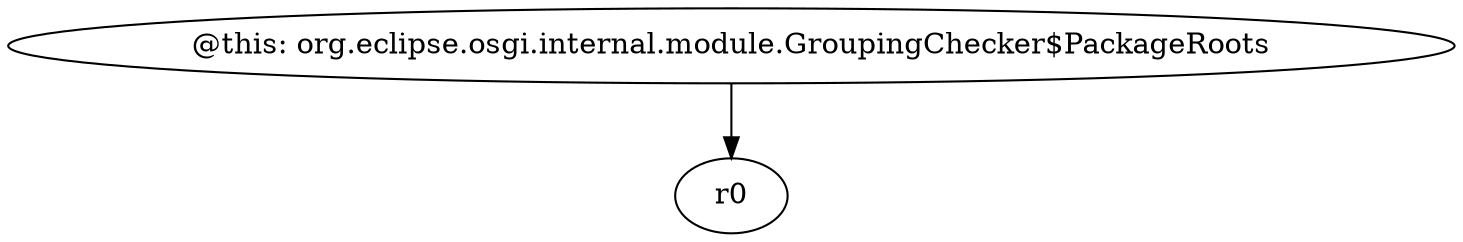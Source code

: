 digraph g {
0[label="@this: org.eclipse.osgi.internal.module.GroupingChecker$PackageRoots"]
1[label="r0"]
0->1[label=""]
}